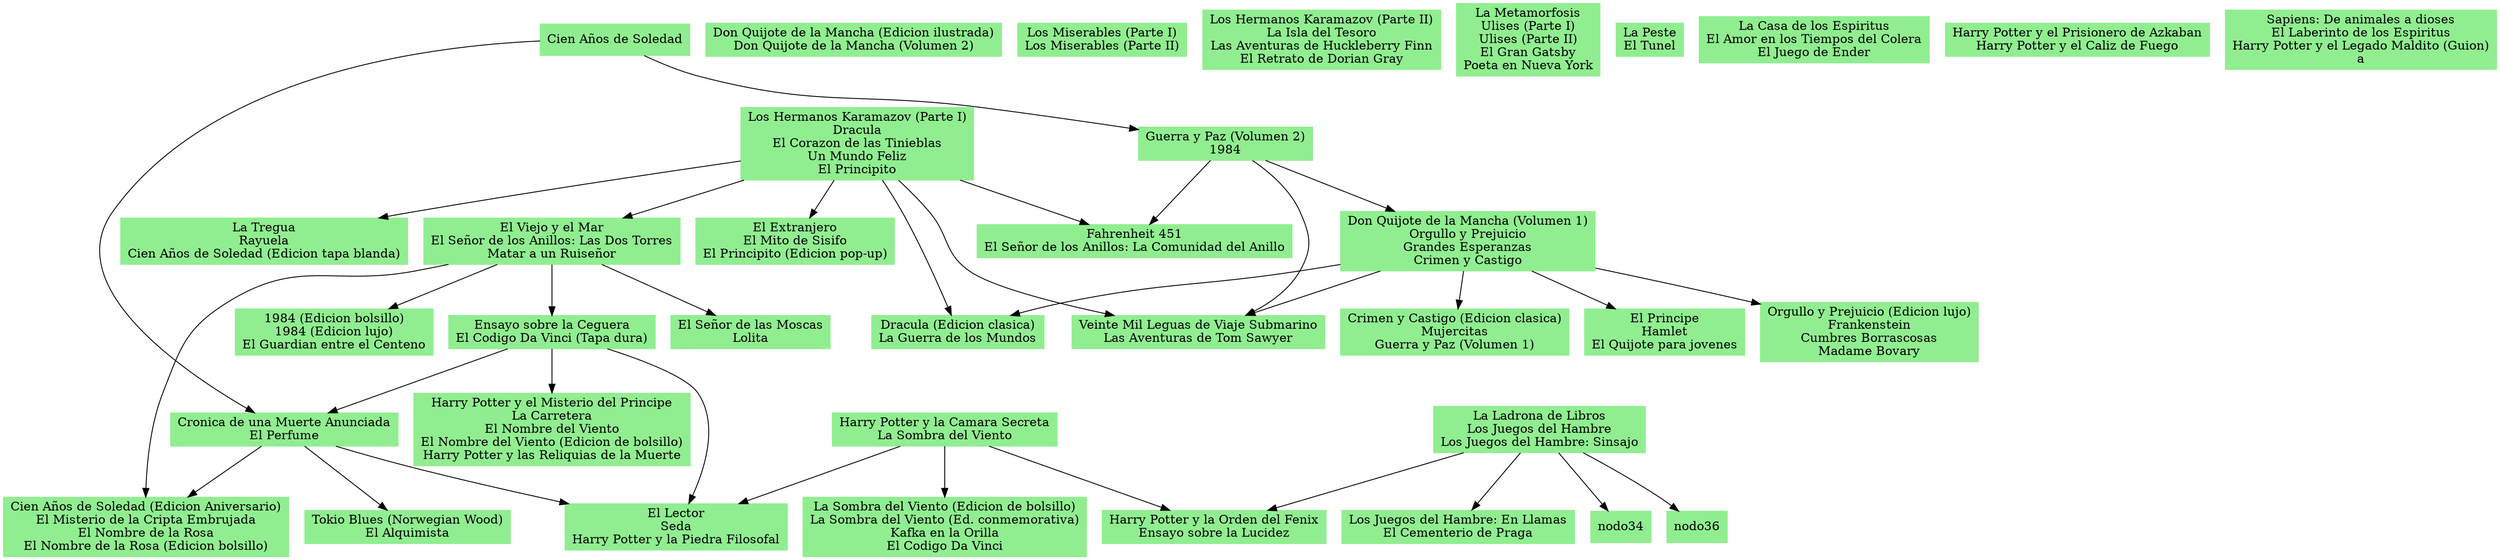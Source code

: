 digraph B {
  node [shape=box, style=filled, color=lightgreen];
  nodo0 [label="Cien Años de Soledad"];
  nodo0 -> nodo1;
  nodo1 [label="Guerra y Paz (Volumen 2)\n1984"];
  nodo1 -> nodo2;
  nodo2 [label="Don Quijote de la Mancha (Volumen 1)\nOrgullo y Prejuicio\nGrandes Esperanzas\nCrimen y Castigo"];
  nodo2 -> nodo3;
  nodo3 [label="El Principe\nHamlet\nEl Quijote para jovenes"];
  nodo2 -> nodo5;
  nodo4 [label="Don Quijote de la Mancha (Edicion ilustrada)\nDon Quijote de la Mancha (Volumen 2)"];
  nodo2 -> nodo7;
  nodo5 [label="Orgullo y Prejuicio (Edicion lujo)\nFrankenstein\nCumbres Borrascosas\nMadame Bovary"];
  nodo2 -> nodo9;
  nodo6 [label="Los Miserables (Parte I)\nLos Miserables (Parte II)"];
  nodo2 -> nodo11;
  nodo7 [label="Crimen y Castigo (Edicion clasica)\nMujercitas\nGuerra y Paz (Volumen 1)"];
  nodo1 -> nodo9;
  nodo8 [label="Los Hermanos Karamazov (Parte I)\nDracula\nEl Corazon de las Tinieblas\nUn Mundo Feliz\nEl Principito"];
  nodo8 -> nodo9;
  nodo9 [label="Veinte Mil Leguas de Viaje Submarino\nLas Aventuras de Tom Sawyer"];
  nodo8 -> nodo11;
  nodo10 [label="Los Hermanos Karamazov (Parte II)\nLa Isla del Tesoro\nLas Aventuras de Huckleberry Finn\nEl Retrato de Dorian Gray"];
  nodo8 -> nodo13;
  nodo11 [label="Dracula (Edicion clasica)\nLa Guerra de los Mundos"];
  nodo8 -> nodo15;
  nodo12 [label="La Metamorfosis\nUlises (Parte I)\nUlises (Parte II)\nEl Gran Gatsby\nPoeta en Nueva York"];
  nodo8 -> nodo17;
  nodo13 [label="El Extranjero\nEl Mito de Sisifo\nEl Principito (Edicion pop-up)"];
  nodo8 -> nodo19;
  nodo14 [label="La Peste\nEl Tunel"];
  nodo1 -> nodo17;
  nodo15 [label="El Viejo y el Mar\nEl Señor de los Anillos: Las Dos Torres\nMatar a un Ruiseñor"];
  nodo15 -> nodo16;
  nodo16 [label="1984 (Edicion bolsillo)\n1984 (Edicion lujo)\nEl Guardian entre el Centeno"];
  nodo15 -> nodo18;
  nodo17 [label="Fahrenheit 451\nEl Señor de los Anillos: La Comunidad del Anillo"];
  nodo15 -> nodo20;
  nodo18 [label="El Señor de las Moscas\nLolita"];
  nodo15 -> nodo22;
  nodo19 [label="La Tregua\nRayuela\nCien Años de Soledad (Edicion tapa blanda)"];
  nodo0 -> nodo21;
  nodo20 [label="Ensayo sobre la Ceguera\nEl Codigo Da Vinci (Tapa dura)"];
  nodo20 -> nodo21;
  nodo21 [label="Cronica de una Muerte Anunciada\nEl Perfume"];
  nodo21 -> nodo22;
  nodo22 [label="Cien Años de Soledad (Edicion Aniversario)\nEl Misterio de la Cripta Embrujada\nEl Nombre de la Rosa\nEl Nombre de la Rosa (Edicion bolsillo)"];
  nodo21 -> nodo24;
  nodo23 [label="La Casa de los Espiritus\nEl Amor en los Tiempos del Colera\nEl Juego de Ender"];
  nodo21 -> nodo26;
  nodo24 [label="Tokio Blues (Norwegian Wood)\nEl Alquimista"];
  nodo20 -> nodo26;
  nodo25 [label="Harry Potter y la Camara Secreta\nLa Sombra del Viento"];
  nodo25 -> nodo26;
  nodo26 [label="El Lector\nSeda\nHarry Potter y la Piedra Filosofal"];
  nodo25 -> nodo28;
  nodo27 [label="Harry Potter y el Prisionero de Azkaban\nHarry Potter y el Caliz de Fuego"];
  nodo25 -> nodo30;
  nodo28 [label="La Sombra del Viento (Edicion de bolsillo)\nLa Sombra del Viento (Ed. conmemorativa)\nKafka en la Orilla\nEl Codigo Da Vinci"];
  nodo20 -> nodo31;
  nodo29 [label="La Ladrona de Libros\nLos Juegos del Hambre\nLos Juegos del Hambre: Sinsajo"];
  nodo29 -> nodo30;
  nodo30 [label="Harry Potter y la Orden del Fenix\nEnsayo sobre la Lucidez"];
  nodo29 -> nodo32;
  nodo31 [label="Harry Potter y el Misterio del Principe\nLa Carretera\nEl Nombre del Viento\nEl Nombre del Viento (Edicion de bolsillo)\nHarry Potter y las Reliquias de la Muerte"];
  nodo29 -> nodo34;
  nodo32 [label="Los Juegos del Hambre: En Llamas\nEl Cementerio de Praga"];
  nodo29 -> nodo36;
  nodo33 [label="Sapiens: De animales a dioses\nEl Laberinto de los Espiritus\nHarry Potter y el Legado Maldito (Guion)\na"];
}
